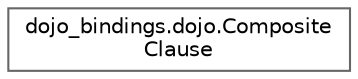 digraph "Graphical Class Hierarchy"
{
 // LATEX_PDF_SIZE
  bgcolor="transparent";
  edge [fontname=Helvetica,fontsize=10,labelfontname=Helvetica,labelfontsize=10];
  node [fontname=Helvetica,fontsize=10,shape=box,height=0.2,width=0.4];
  rankdir="LR";
  Node0 [id="Node000000",label="dojo_bindings.dojo.Composite\lClause",height=0.2,width=0.4,color="grey40", fillcolor="white", style="filled",URL="$structdojo__bindings_1_1dojo_1_1_composite_clause.html",tooltip=" "];
}
